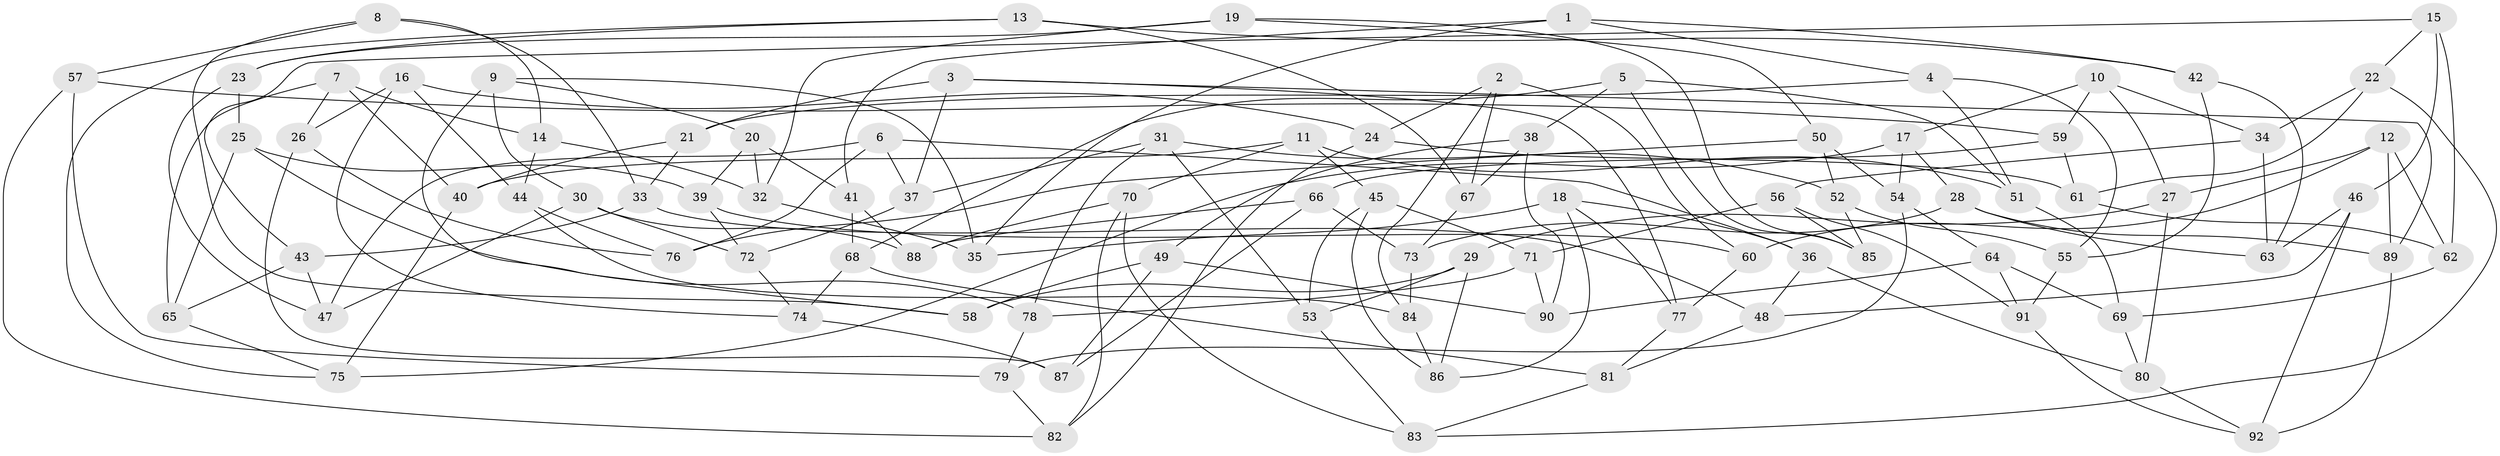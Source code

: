 // Generated by graph-tools (version 1.1) at 2025/26/03/09/25 03:26:52]
// undirected, 92 vertices, 184 edges
graph export_dot {
graph [start="1"]
  node [color=gray90,style=filled];
  1;
  2;
  3;
  4;
  5;
  6;
  7;
  8;
  9;
  10;
  11;
  12;
  13;
  14;
  15;
  16;
  17;
  18;
  19;
  20;
  21;
  22;
  23;
  24;
  25;
  26;
  27;
  28;
  29;
  30;
  31;
  32;
  33;
  34;
  35;
  36;
  37;
  38;
  39;
  40;
  41;
  42;
  43;
  44;
  45;
  46;
  47;
  48;
  49;
  50;
  51;
  52;
  53;
  54;
  55;
  56;
  57;
  58;
  59;
  60;
  61;
  62;
  63;
  64;
  65;
  66;
  67;
  68;
  69;
  70;
  71;
  72;
  73;
  74;
  75;
  76;
  77;
  78;
  79;
  80;
  81;
  82;
  83;
  84;
  85;
  86;
  87;
  88;
  89;
  90;
  91;
  92;
  1 -- 4;
  1 -- 42;
  1 -- 41;
  1 -- 35;
  2 -- 84;
  2 -- 67;
  2 -- 60;
  2 -- 24;
  3 -- 21;
  3 -- 89;
  3 -- 77;
  3 -- 37;
  4 -- 55;
  4 -- 21;
  4 -- 51;
  5 -- 68;
  5 -- 51;
  5 -- 85;
  5 -- 38;
  6 -- 47;
  6 -- 36;
  6 -- 76;
  6 -- 37;
  7 -- 26;
  7 -- 14;
  7 -- 40;
  7 -- 65;
  8 -- 33;
  8 -- 58;
  8 -- 57;
  8 -- 14;
  9 -- 58;
  9 -- 20;
  9 -- 30;
  9 -- 35;
  10 -- 34;
  10 -- 59;
  10 -- 27;
  10 -- 17;
  11 -- 70;
  11 -- 45;
  11 -- 40;
  11 -- 51;
  12 -- 27;
  12 -- 89;
  12 -- 62;
  12 -- 60;
  13 -- 67;
  13 -- 75;
  13 -- 42;
  13 -- 23;
  14 -- 44;
  14 -- 32;
  15 -- 43;
  15 -- 46;
  15 -- 22;
  15 -- 62;
  16 -- 44;
  16 -- 24;
  16 -- 26;
  16 -- 74;
  17 -- 28;
  17 -- 75;
  17 -- 54;
  18 -- 36;
  18 -- 35;
  18 -- 77;
  18 -- 86;
  19 -- 32;
  19 -- 85;
  19 -- 23;
  19 -- 50;
  20 -- 39;
  20 -- 32;
  20 -- 41;
  21 -- 33;
  21 -- 40;
  22 -- 61;
  22 -- 34;
  22 -- 83;
  23 -- 47;
  23 -- 25;
  24 -- 82;
  24 -- 61;
  25 -- 39;
  25 -- 78;
  25 -- 65;
  26 -- 76;
  26 -- 87;
  27 -- 80;
  27 -- 29;
  28 -- 63;
  28 -- 89;
  28 -- 73;
  29 -- 58;
  29 -- 53;
  29 -- 86;
  30 -- 72;
  30 -- 47;
  30 -- 88;
  31 -- 53;
  31 -- 52;
  31 -- 78;
  31 -- 37;
  32 -- 35;
  33 -- 48;
  33 -- 43;
  34 -- 63;
  34 -- 56;
  36 -- 48;
  36 -- 80;
  37 -- 72;
  38 -- 49;
  38 -- 67;
  38 -- 90;
  39 -- 60;
  39 -- 72;
  40 -- 75;
  41 -- 68;
  41 -- 88;
  42 -- 55;
  42 -- 63;
  43 -- 47;
  43 -- 65;
  44 -- 76;
  44 -- 84;
  45 -- 53;
  45 -- 86;
  45 -- 71;
  46 -- 63;
  46 -- 92;
  46 -- 48;
  48 -- 81;
  49 -- 87;
  49 -- 58;
  49 -- 90;
  50 -- 76;
  50 -- 52;
  50 -- 54;
  51 -- 69;
  52 -- 55;
  52 -- 85;
  53 -- 83;
  54 -- 64;
  54 -- 79;
  55 -- 91;
  56 -- 85;
  56 -- 71;
  56 -- 91;
  57 -- 59;
  57 -- 79;
  57 -- 82;
  59 -- 66;
  59 -- 61;
  60 -- 77;
  61 -- 62;
  62 -- 69;
  64 -- 91;
  64 -- 69;
  64 -- 90;
  65 -- 75;
  66 -- 87;
  66 -- 73;
  66 -- 88;
  67 -- 73;
  68 -- 81;
  68 -- 74;
  69 -- 80;
  70 -- 83;
  70 -- 88;
  70 -- 82;
  71 -- 78;
  71 -- 90;
  72 -- 74;
  73 -- 84;
  74 -- 87;
  77 -- 81;
  78 -- 79;
  79 -- 82;
  80 -- 92;
  81 -- 83;
  84 -- 86;
  89 -- 92;
  91 -- 92;
}
